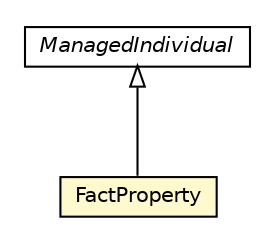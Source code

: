 #!/usr/local/bin/dot
#
# Class diagram 
# Generated by UMLGraph version R5_6-24-gf6e263 (http://www.umlgraph.org/)
#

digraph G {
	edge [fontname="Helvetica",fontsize=10,labelfontname="Helvetica",labelfontsize=10];
	node [fontname="Helvetica",fontsize=10,shape=plaintext];
	nodesep=0.25;
	ranksep=0.5;
	// org.universAAL.middleware.owl.ManagedIndividual
	c4058141 [label=<<table title="org.universAAL.middleware.owl.ManagedIndividual" border="0" cellborder="1" cellspacing="0" cellpadding="2" port="p" href="../../middleware/owl/ManagedIndividual.html">
		<tr><td><table border="0" cellspacing="0" cellpadding="1">
<tr><td align="center" balign="center"><font face="Helvetica-Oblique"> ManagedIndividual </font></td></tr>
		</table></td></tr>
		</table>>, URL="../../middleware/owl/ManagedIndividual.html", fontname="Helvetica", fontcolor="black", fontsize=10.0];
	// org.universAAL.ontology.drools.FactProperty
	c4059173 [label=<<table title="org.universAAL.ontology.drools.FactProperty" border="0" cellborder="1" cellspacing="0" cellpadding="2" port="p" bgcolor="lemonChiffon" href="./FactProperty.html">
		<tr><td><table border="0" cellspacing="0" cellpadding="1">
<tr><td align="center" balign="center"> FactProperty </td></tr>
		</table></td></tr>
		</table>>, URL="./FactProperty.html", fontname="Helvetica", fontcolor="black", fontsize=10.0];
	//org.universAAL.ontology.drools.FactProperty extends org.universAAL.middleware.owl.ManagedIndividual
	c4058141:p -> c4059173:p [dir=back,arrowtail=empty];
}

